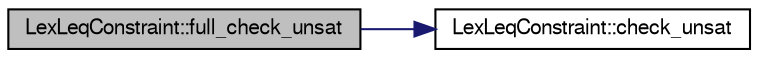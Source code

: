 digraph G
{
  edge [fontname="FreeSans",fontsize="10",labelfontname="FreeSans",labelfontsize="10"];
  node [fontname="FreeSans",fontsize="10",shape=record];
  rankdir=LR;
  Node1 [label="LexLeqConstraint::full_check_unsat",height=0.2,width=0.4,color="black", fillcolor="grey75", style="filled" fontcolor="black"];
  Node1 -> Node2 [color="midnightblue",fontsize="10",style="solid",fontname="FreeSans"];
  Node2 [label="LexLeqConstraint::check_unsat",height=0.2,width=0.4,color="black", fillcolor="white", style="filled",URL="$struct_lex_leq_constraint.html#3fa315bd82da36d75bb696671014c7ea"];
}
